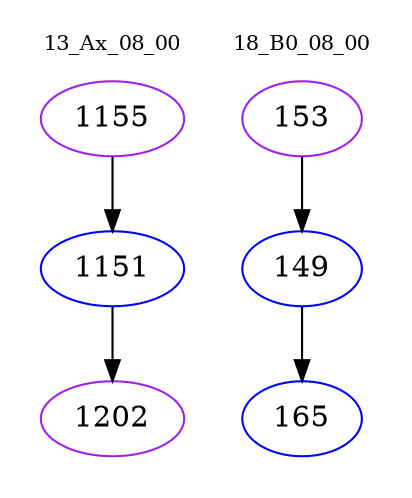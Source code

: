 digraph{
subgraph cluster_0 {
color = white
label = "13_Ax_08_00";
fontsize=10;
T0_1155 [label="1155", color="purple"]
T0_1155 -> T0_1151 [color="black"]
T0_1151 [label="1151", color="blue"]
T0_1151 -> T0_1202 [color="black"]
T0_1202 [label="1202", color="purple"]
}
subgraph cluster_1 {
color = white
label = "18_B0_08_00";
fontsize=10;
T1_153 [label="153", color="purple"]
T1_153 -> T1_149 [color="black"]
T1_149 [label="149", color="blue"]
T1_149 -> T1_165 [color="black"]
T1_165 [label="165", color="blue"]
}
}
